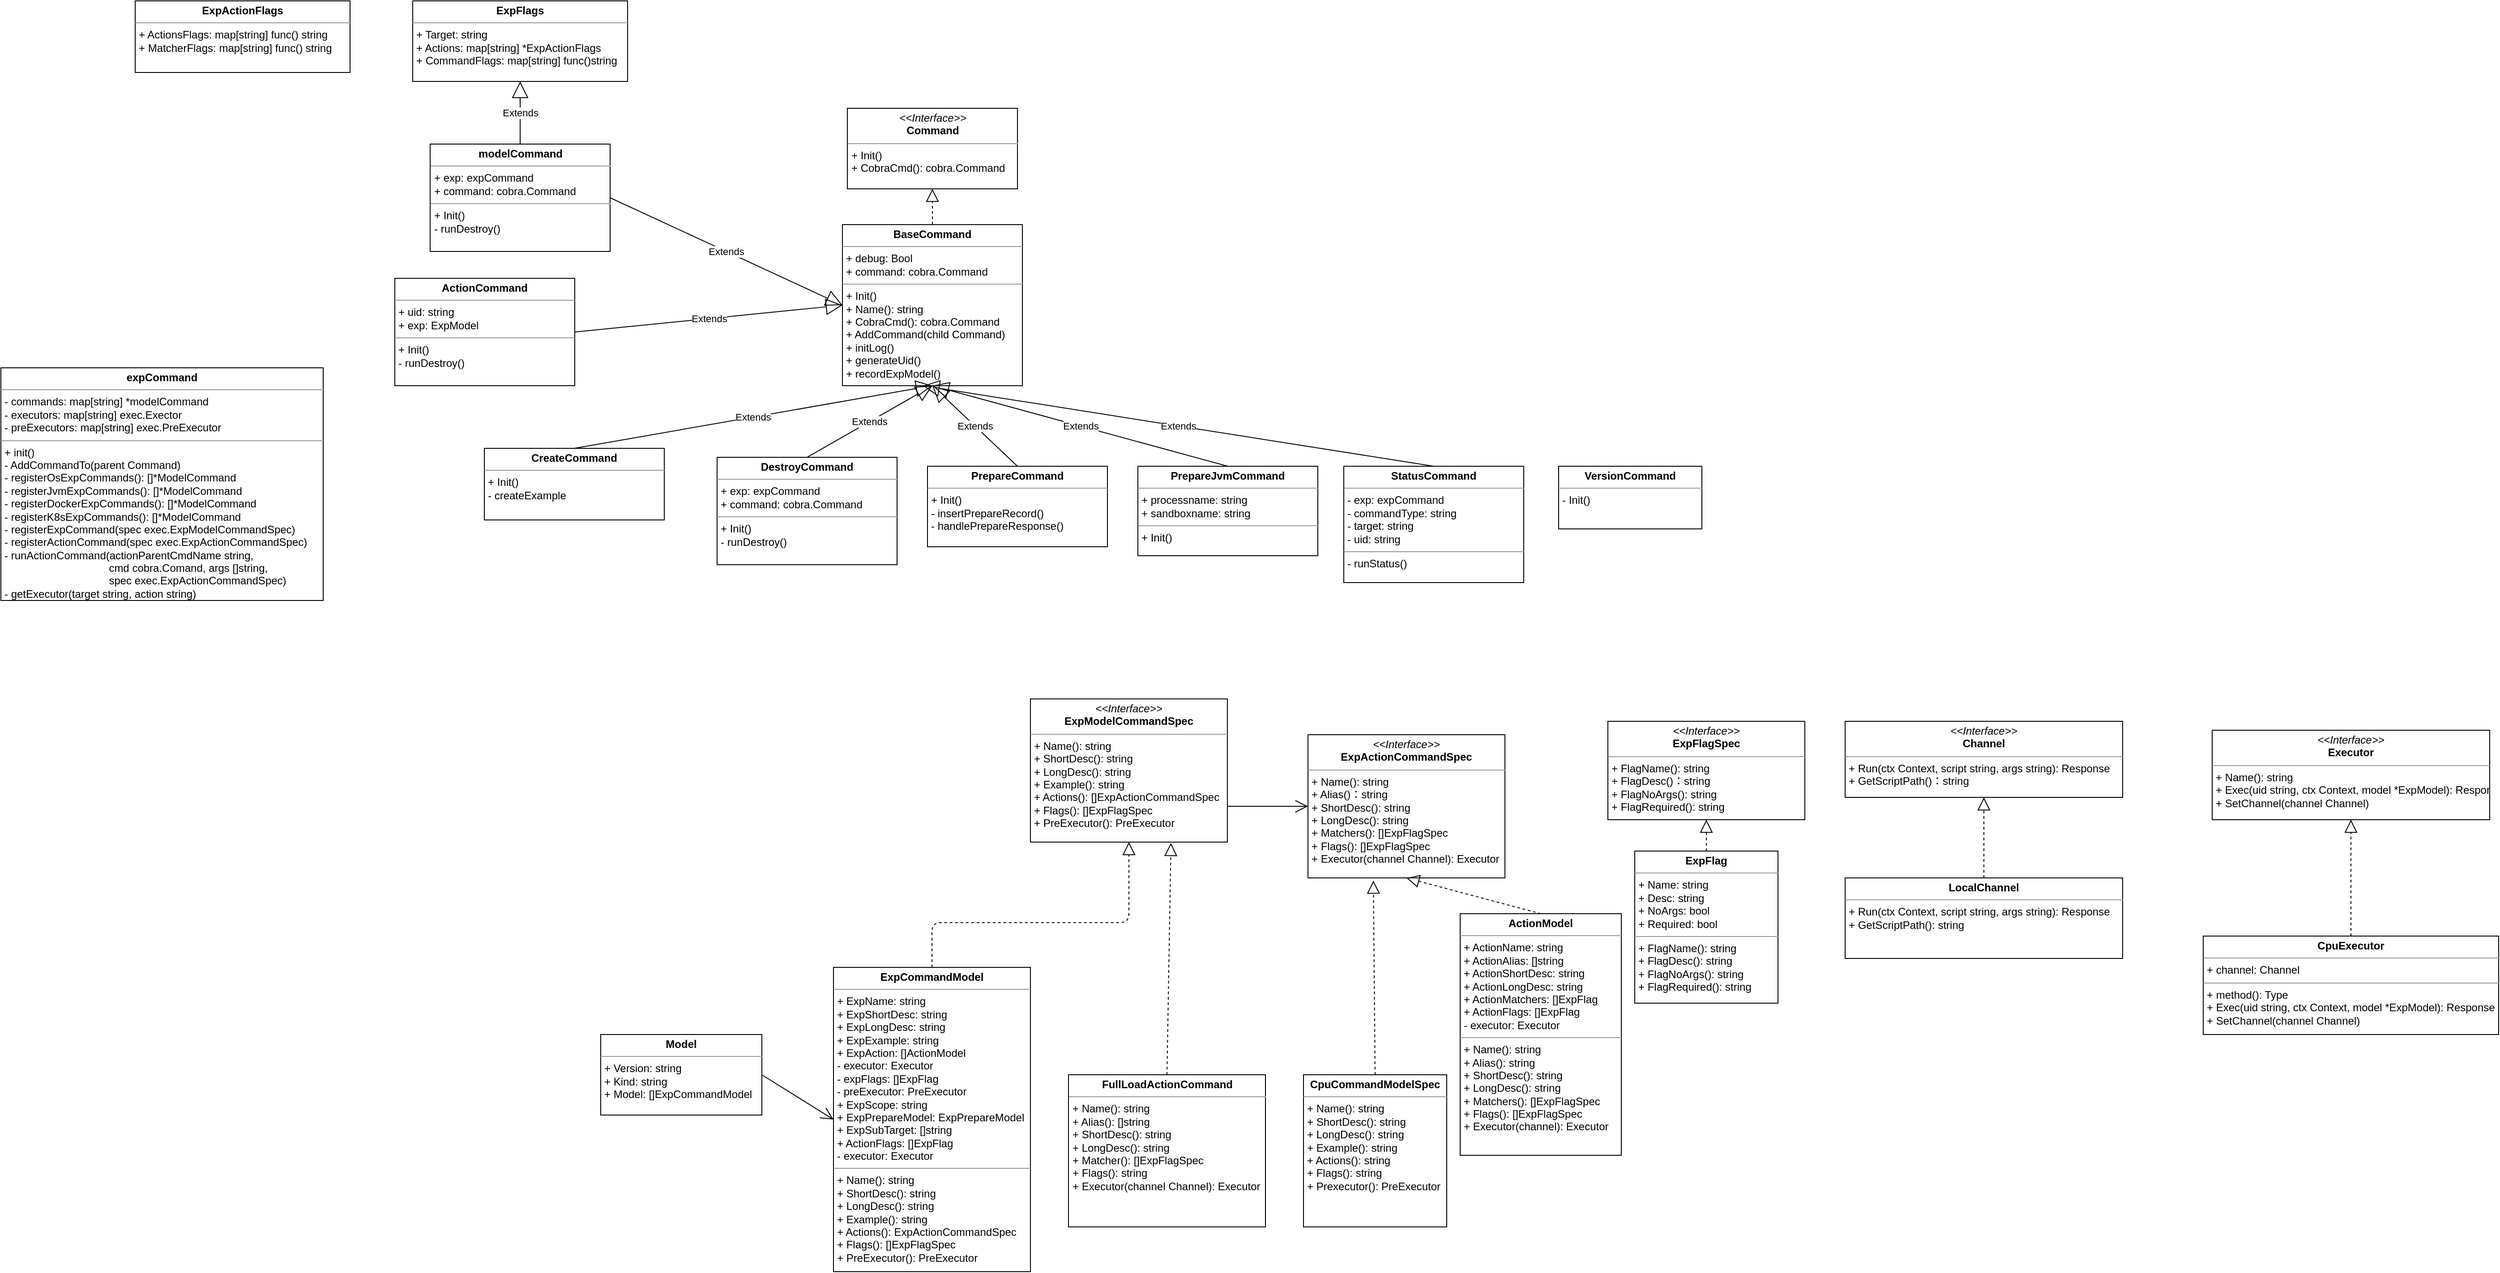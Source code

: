 <mxfile version="10.7.7" type="github"><diagram name="Page-1" id="c4acf3e9-155e-7222-9cf6-157b1a14988f"><mxGraphModel dx="2618" dy="616" grid="1" gridSize="10" guides="1" tooltips="1" connect="1" arrows="1" fold="1" page="1" pageScale="1" pageWidth="850" pageHeight="1100" background="#ffffff" math="0" shadow="0"><root><mxCell id="0"/><mxCell id="1" parent="0"/><mxCell id="Qn6g_-tQm5cKkw17LUSj-2" value="&lt;p style=&quot;margin: 0px ; margin-top: 4px ; text-align: center&quot;&gt;&lt;i&gt;&amp;lt;&amp;lt;Interface&amp;gt;&amp;gt;&lt;/i&gt;&lt;br&gt;&lt;b&gt;ExpModelCommandSpec&lt;/b&gt;&lt;/p&gt;&lt;hr size=&quot;1&quot;&gt;&lt;p style=&quot;margin: 0px ; margin-left: 4px&quot;&gt;+ Name(): string&lt;br&gt;+ ShortDesc(): string&lt;/p&gt;&lt;p style=&quot;margin: 0px ; margin-left: 4px&quot;&gt;+ LongDesc(): string&lt;br&gt;&lt;/p&gt;&lt;p style=&quot;margin: 0px ; margin-left: 4px&quot;&gt;+ Example(): string&lt;br&gt;&lt;/p&gt;&lt;p style=&quot;margin: 0px ; margin-left: 4px&quot;&gt;+ Actions(): []ExpActionCommandSpec&lt;br&gt;&lt;/p&gt;&lt;p style=&quot;margin: 0px ; margin-left: 4px&quot;&gt;+ Flags(): []ExpFlagSpec&lt;br&gt;&lt;/p&gt;&lt;p style=&quot;margin: 0px ; margin-left: 4px&quot;&gt;+ PreExecutor(): PreExecutor&lt;br&gt;&lt;/p&gt;" style="verticalAlign=top;align=left;overflow=fill;fontSize=12;fontFamily=Helvetica;html=1;" vertex="1" parent="1"><mxGeometry x="40" y="1220" width="220" height="160" as="geometry"/></mxCell><mxCell id="Qn6g_-tQm5cKkw17LUSj-3" value="&lt;p style=&quot;margin: 0px ; margin-top: 4px ; text-align: center&quot;&gt;&lt;i&gt;&amp;lt;&amp;lt;Interface&amp;gt;&amp;gt;&lt;/i&gt;&lt;br&gt;&lt;b&gt;ExpActionCommandSpec&lt;/b&gt;&lt;/p&gt;&lt;hr size=&quot;1&quot;&gt;&lt;p style=&quot;margin: 0px ; margin-left: 4px&quot;&gt;+ Name(): string&lt;/p&gt;&lt;p style=&quot;margin: 0px ; margin-left: 4px&quot;&gt;+ Alias()：string&lt;br&gt;+ ShortDesc(): string&lt;/p&gt;&lt;p style=&quot;margin: 0px ; margin-left: 4px&quot;&gt;+ LongDesc(): string&lt;br&gt;&lt;/p&gt;&lt;p style=&quot;margin: 0px ; margin-left: 4px&quot;&gt;+ Matchers(): []ExpFlagSpec&lt;/p&gt;&lt;p style=&quot;margin: 0px ; margin-left: 4px&quot;&gt;+ Flags(): []ExpFlagSpec&lt;br&gt;&lt;/p&gt;&lt;p style=&quot;margin: 0px ; margin-left: 4px&quot;&gt;+ Executor(channel Channel): Executor&lt;br&gt;&lt;/p&gt;" style="verticalAlign=top;align=left;overflow=fill;fontSize=12;fontFamily=Helvetica;html=1;" vertex="1" parent="1"><mxGeometry x="350" y="1260" width="220" height="160" as="geometry"/></mxCell><mxCell id="Qn6g_-tQm5cKkw17LUSj-4" value="&lt;p style=&quot;margin: 0px ; margin-top: 4px ; text-align: center&quot;&gt;&lt;i&gt;&amp;lt;&amp;lt;Interface&amp;gt;&amp;gt;&lt;/i&gt;&lt;br&gt;&lt;b&gt;ExpFlagSpec&lt;/b&gt;&lt;/p&gt;&lt;hr size=&quot;1&quot;&gt;&lt;p style=&quot;margin: 0px ; margin-left: 4px&quot;&gt;+ FlagName(): string&lt;/p&gt;&lt;p style=&quot;margin: 0px ; margin-left: 4px&quot;&gt;+ FlagDesc()：string&lt;br&gt;+ FlagNoArgs(): string&lt;/p&gt;&lt;p style=&quot;margin: 0px ; margin-left: 4px&quot;&gt;+ FlagRequired(): string&lt;/p&gt;" style="verticalAlign=top;align=left;overflow=fill;fontSize=12;fontFamily=Helvetica;html=1;" vertex="1" parent="1"><mxGeometry x="685" y="1245" width="220" height="110" as="geometry"/></mxCell><mxCell id="Qn6g_-tQm5cKkw17LUSj-5" value="&lt;p style=&quot;margin: 0px ; margin-top: 4px ; text-align: center&quot;&gt;&lt;b&gt;ExpFlag&lt;/b&gt;&lt;/p&gt;&lt;hr size=&quot;1&quot;&gt;&lt;p style=&quot;margin: 0px ; margin-left: 4px&quot;&gt;+ Name: string&lt;/p&gt;&lt;p style=&quot;margin: 0px ; margin-left: 4px&quot;&gt;+ Desc: string&lt;/p&gt;&lt;p style=&quot;margin: 0px ; margin-left: 4px&quot;&gt;+ NoArgs: bool&lt;/p&gt;&lt;p style=&quot;margin: 0px ; margin-left: 4px&quot;&gt;+ Required: bool&lt;/p&gt;&lt;hr size=&quot;1&quot;&gt;&lt;p style=&quot;margin: 0px ; margin-left: 4px&quot;&gt;+ FlagName(): string&lt;/p&gt;&lt;p style=&quot;margin: 0px ; margin-left: 4px&quot;&gt;+ FlagDesc(): string&lt;/p&gt;&lt;p style=&quot;margin: 0px ; margin-left: 4px&quot;&gt;+ FlagNoArgs(): string&lt;/p&gt;&lt;p style=&quot;margin: 0px ; margin-left: 4px&quot;&gt;+ FlagRequired(): string&lt;/p&gt;" style="verticalAlign=top;align=left;overflow=fill;fontSize=12;fontFamily=Helvetica;html=1;" vertex="1" parent="1"><mxGeometry x="715" y="1390" width="160" height="170" as="geometry"/></mxCell><mxCell id="Qn6g_-tQm5cKkw17LUSj-6" value="" style="endArrow=block;dashed=1;endFill=0;endSize=12;html=1;exitX=0.5;exitY=0;exitDx=0;exitDy=0;entryX=0.5;entryY=1;entryDx=0;entryDy=0;" edge="1" parent="1" source="Qn6g_-tQm5cKkw17LUSj-5" target="Qn6g_-tQm5cKkw17LUSj-4"><mxGeometry width="160" relative="1" as="geometry"><mxPoint x="505" y="1630" as="sourcePoint"/><mxPoint x="665" y="1630" as="targetPoint"/></mxGeometry></mxCell><mxCell id="Qn6g_-tQm5cKkw17LUSj-7" value="&lt;p style=&quot;margin: 0px ; margin-top: 4px ; text-align: center&quot;&gt;&lt;b&gt;ActionModel&lt;/b&gt;&lt;/p&gt;&lt;hr size=&quot;1&quot;&gt;&lt;p style=&quot;margin: 0px ; margin-left: 4px&quot;&gt;+ ActionName: string&lt;/p&gt;&lt;p style=&quot;margin: 0px ; margin-left: 4px&quot;&gt;+ ActionAlias: []string&lt;/p&gt;&lt;p style=&quot;margin: 0px ; margin-left: 4px&quot;&gt;+ ActionShortDesc: string&lt;/p&gt;&lt;p style=&quot;margin: 0px ; margin-left: 4px&quot;&gt;+ ActionLongDesc: string&lt;/p&gt;&lt;p style=&quot;margin: 0px ; margin-left: 4px&quot;&gt;+ ActionMatchers: []ExpFlag&lt;/p&gt;&lt;p style=&quot;margin: 0px ; margin-left: 4px&quot;&gt;+ ActionFlags: []ExpFlag&lt;/p&gt;&lt;p style=&quot;margin: 0px ; margin-left: 4px&quot;&gt;- executor: Executor&lt;/p&gt;&lt;hr size=&quot;1&quot;&gt;&lt;p style=&quot;margin: 0px ; margin-left: 4px&quot;&gt;+ Name(): string&lt;/p&gt;&lt;p style=&quot;margin: 0px ; margin-left: 4px&quot;&gt;+ Alias(): string&lt;/p&gt;&lt;p style=&quot;margin: 0px ; margin-left: 4px&quot;&gt;+ ShortDesc(): string&lt;/p&gt;&lt;p style=&quot;margin: 0px ; margin-left: 4px&quot;&gt;+ LongDesc(): string&lt;/p&gt;&lt;p style=&quot;margin: 0px ; margin-left: 4px&quot;&gt;+ Matchers(): []ExpFlagSpec&lt;/p&gt;&lt;p style=&quot;margin: 0px ; margin-left: 4px&quot;&gt;+ Flags(): []ExpFlagSpec&lt;/p&gt;&lt;p style=&quot;margin: 0px ; margin-left: 4px&quot;&gt;+ Executor(channel): Executor&lt;/p&gt;" style="verticalAlign=top;align=left;overflow=fill;fontSize=12;fontFamily=Helvetica;html=1;" vertex="1" parent="1"><mxGeometry x="520" y="1460" width="180" height="270" as="geometry"/></mxCell><mxCell id="Qn6g_-tQm5cKkw17LUSj-8" value="" style="endArrow=block;dashed=1;endFill=0;endSize=12;html=1;exitX=0.5;exitY=0;exitDx=0;exitDy=0;entryX=0.5;entryY=1;entryDx=0;entryDy=0;" edge="1" parent="1" source="Qn6g_-tQm5cKkw17LUSj-7" target="Qn6g_-tQm5cKkw17LUSj-3"><mxGeometry width="160" relative="1" as="geometry"><mxPoint x="620" y="1700" as="sourcePoint"/><mxPoint x="780" y="1700" as="targetPoint"/></mxGeometry></mxCell><mxCell id="Qn6g_-tQm5cKkw17LUSj-10" value="&lt;p style=&quot;margin: 0px ; margin-top: 4px ; text-align: center&quot;&gt;&lt;b&gt;ExpCommandModel&lt;/b&gt;&lt;/p&gt;&lt;hr size=&quot;1&quot;&gt;&lt;p style=&quot;margin: 0px ; margin-left: 4px&quot;&gt;+ ExpName: string&lt;/p&gt;&lt;p style=&quot;margin: 0px ; margin-left: 4px&quot;&gt;+ ExpShortDesc: string&lt;/p&gt;&lt;p style=&quot;margin: 0px ; margin-left: 4px&quot;&gt;+ ExpLongDesc: string&lt;/p&gt;&lt;p style=&quot;margin: 0px ; margin-left: 4px&quot;&gt;+ ExpExample: string&lt;/p&gt;&lt;p style=&quot;margin: 0px ; margin-left: 4px&quot;&gt;+ ExpAction: []ActionModel&lt;/p&gt;&lt;p style=&quot;margin: 0px ; margin-left: 4px&quot;&gt;- executor: Executor&lt;/p&gt;&lt;p style=&quot;margin: 0px ; margin-left: 4px&quot;&gt;- expFlags: []ExpFlag&lt;/p&gt;&lt;p style=&quot;margin: 0px ; margin-left: 4px&quot;&gt;- preExecutor: PreExecutor&lt;/p&gt;&lt;p style=&quot;margin: 0px ; margin-left: 4px&quot;&gt;+ ExpScope: string&lt;/p&gt;&lt;p style=&quot;margin: 0px ; margin-left: 4px&quot;&gt;+ ExpPrepareModel: ExpPrepareModel&lt;/p&gt;&lt;p style=&quot;margin: 0px ; margin-left: 4px&quot;&gt;+ ExpSubTarget: []string&lt;/p&gt;&lt;p style=&quot;margin: 0px ; margin-left: 4px&quot;&gt;+ ActionFlags: []ExpFlag&lt;/p&gt;&lt;p style=&quot;margin: 0px ; margin-left: 4px&quot;&gt;- executor: Executor&lt;/p&gt;&lt;hr size=&quot;1&quot;&gt;&lt;p style=&quot;margin: 0px ; margin-left: 4px&quot;&gt;+ Name(): string&lt;/p&gt;&lt;p style=&quot;margin: 0px ; margin-left: 4px&quot;&gt;+ ShortDesc(): string&lt;/p&gt;&lt;p style=&quot;margin: 0px ; margin-left: 4px&quot;&gt;+ LongDesc(): string&lt;/p&gt;&lt;p style=&quot;margin: 0px ; margin-left: 4px&quot;&gt;+ Example(): string&lt;/p&gt;&lt;p style=&quot;margin: 0px ; margin-left: 4px&quot;&gt;+ Actions(): ExpActionCommandSpec&lt;/p&gt;&lt;p style=&quot;margin: 0px ; margin-left: 4px&quot;&gt;&lt;span&gt;+ Flags(): []ExpFlagSpec&lt;/span&gt;&lt;br&gt;&lt;/p&gt;&lt;p style=&quot;margin: 0px ; margin-left: 4px&quot;&gt;+ PreExecutor(): PreExecutor&lt;/p&gt;" style="verticalAlign=top;align=left;overflow=fill;fontSize=12;fontFamily=Helvetica;html=1;" vertex="1" parent="1"><mxGeometry x="-180" y="1520" width="220" height="340" as="geometry"/></mxCell><mxCell id="Qn6g_-tQm5cKkw17LUSj-12" value="" style="endArrow=block;dashed=1;endFill=0;endSize=12;html=1;exitX=0.5;exitY=0;exitDx=0;exitDy=0;entryX=0.5;entryY=1;entryDx=0;entryDy=0;" edge="1" parent="1" source="Qn6g_-tQm5cKkw17LUSj-10" target="Qn6g_-tQm5cKkw17LUSj-2"><mxGeometry width="160" relative="1" as="geometry"><mxPoint x="480" y="1750" as="sourcePoint"/><mxPoint x="640" y="1750" as="targetPoint"/><Array as="points"><mxPoint x="-70" y="1470"/><mxPoint x="40" y="1470"/><mxPoint x="150" y="1470"/></Array></mxGeometry></mxCell><mxCell id="Qn6g_-tQm5cKkw17LUSj-13" value="&lt;p style=&quot;margin: 0px ; margin-top: 4px ; text-align: center&quot;&gt;&lt;b&gt;Model&lt;/b&gt;&lt;/p&gt;&lt;hr size=&quot;1&quot;&gt;&lt;p style=&quot;margin: 0px ; margin-left: 4px&quot;&gt;+ Version: string&lt;/p&gt;&lt;p style=&quot;margin: 0px ; margin-left: 4px&quot;&gt;+ Kind: string&lt;/p&gt;&lt;p style=&quot;margin: 0px ; margin-left: 4px&quot;&gt;+ Model: []ExpCommandModel&lt;/p&gt;&lt;p style=&quot;margin: 0px ; margin-left: 4px&quot;&gt;&lt;br&gt;&lt;/p&gt;" style="verticalAlign=top;align=left;overflow=fill;fontSize=12;fontFamily=Helvetica;html=1;" vertex="1" parent="1"><mxGeometry x="-440" y="1595" width="180" height="90" as="geometry"/></mxCell><mxCell id="Qn6g_-tQm5cKkw17LUSj-14" value="" style="endArrow=open;endFill=1;endSize=12;html=1;exitX=1;exitY=0.5;exitDx=0;exitDy=0;entryX=0;entryY=0.5;entryDx=0;entryDy=0;" edge="1" parent="1" source="Qn6g_-tQm5cKkw17LUSj-13" target="Qn6g_-tQm5cKkw17LUSj-10"><mxGeometry width="160" relative="1" as="geometry"><mxPoint x="-320" y="1790" as="sourcePoint"/><mxPoint x="-160" y="1790" as="targetPoint"/></mxGeometry></mxCell><mxCell id="Qn6g_-tQm5cKkw17LUSj-15" value="" style="endArrow=open;endFill=1;endSize=12;html=1;exitX=1;exitY=0.75;exitDx=0;exitDy=0;entryX=0;entryY=0.5;entryDx=0;entryDy=0;" edge="1" parent="1" source="Qn6g_-tQm5cKkw17LUSj-2" target="Qn6g_-tQm5cKkw17LUSj-3"><mxGeometry width="160" relative="1" as="geometry"><mxPoint x="370" y="1730" as="sourcePoint"/><mxPoint x="530" y="1730" as="targetPoint"/></mxGeometry></mxCell><mxCell id="Qn6g_-tQm5cKkw17LUSj-16" value="&lt;p style=&quot;margin: 0px ; margin-top: 4px ; text-align: center&quot;&gt;&lt;i&gt;&amp;lt;&amp;lt;Interface&amp;gt;&amp;gt;&lt;/i&gt;&lt;br&gt;&lt;b&gt;Channel&lt;/b&gt;&lt;/p&gt;&lt;hr size=&quot;1&quot;&gt;&lt;p style=&quot;margin: 0px ; margin-left: 4px&quot;&gt;+ Run(ctx Context, script string, args string): Response&lt;/p&gt;&lt;p style=&quot;margin: 0px ; margin-left: 4px&quot;&gt;+ GetScriptPath()：string&lt;br&gt;&lt;/p&gt;" style="verticalAlign=top;align=left;overflow=fill;fontSize=12;fontFamily=Helvetica;html=1;" vertex="1" parent="1"><mxGeometry x="950" y="1245" width="310" height="85" as="geometry"/></mxCell><mxCell id="Qn6g_-tQm5cKkw17LUSj-17" value="&lt;p style=&quot;margin: 0px ; margin-top: 4px ; text-align: center&quot;&gt;&lt;i&gt;&amp;lt;&amp;lt;Interface&amp;gt;&amp;gt;&lt;/i&gt;&lt;br&gt;&lt;b&gt;Executor&lt;/b&gt;&lt;/p&gt;&lt;hr size=&quot;1&quot;&gt;&lt;p style=&quot;margin: 0px ; margin-left: 4px&quot;&gt;+ Name(): string&lt;/p&gt;&lt;p style=&quot;margin: 0px ; margin-left: 4px&quot;&gt;+&lt;span&gt;&amp;nbsp;Exec(uid string, ctx Context, model *ExpModel): Response&lt;/span&gt;&lt;/p&gt;&lt;p style=&quot;margin: 0px ; margin-left: 4px&quot;&gt;+ SetChannel(channel Channel)&lt;br&gt;&lt;/p&gt;" style="verticalAlign=top;align=left;overflow=fill;fontSize=12;fontFamily=Helvetica;html=1;" vertex="1" parent="1"><mxGeometry x="1360" y="1255" width="310" height="100" as="geometry"/></mxCell><mxCell id="Qn6g_-tQm5cKkw17LUSj-18" value="&lt;p style=&quot;margin: 0px ; margin-top: 4px ; text-align: center&quot;&gt;&lt;b&gt;LocalChannel&lt;/b&gt;&lt;/p&gt;&lt;hr size=&quot;1&quot;&gt;&lt;p style=&quot;margin: 0px ; margin-left: 4px&quot;&gt;+ Run(ctx Context, script string, args string): Response&lt;/p&gt;&lt;p style=&quot;margin: 0px ; margin-left: 4px&quot;&gt;+ GetScriptPath(): string&lt;/p&gt;" style="verticalAlign=top;align=left;overflow=fill;fontSize=12;fontFamily=Helvetica;html=1;" vertex="1" parent="1"><mxGeometry x="950" y="1420" width="310" height="90" as="geometry"/></mxCell><mxCell id="Qn6g_-tQm5cKkw17LUSj-19" value="" style="endArrow=block;dashed=1;endFill=0;endSize=12;html=1;exitX=0.5;exitY=0;exitDx=0;exitDy=0;entryX=0.5;entryY=1;entryDx=0;entryDy=0;" edge="1" parent="1" source="Qn6g_-tQm5cKkw17LUSj-18" target="Qn6g_-tQm5cKkw17LUSj-16"><mxGeometry width="160" relative="1" as="geometry"><mxPoint x="960" y="1730" as="sourcePoint"/><mxPoint x="1120" y="1730" as="targetPoint"/></mxGeometry></mxCell><mxCell id="Qn6g_-tQm5cKkw17LUSj-20" value="&lt;p style=&quot;margin: 0px ; margin-top: 4px ; text-align: center&quot;&gt;&lt;b&gt;CpuCommandModelSpec&lt;/b&gt;&lt;/p&gt;&lt;hr size=&quot;1&quot;&gt;&lt;p style=&quot;margin: 0px ; margin-left: 4px&quot;&gt;+ Name(): string&lt;/p&gt;&lt;p style=&quot;margin: 0px ; margin-left: 4px&quot;&gt;+ ShortDesc(): string&lt;/p&gt;&lt;p style=&quot;margin: 0px ; margin-left: 4px&quot;&gt;+ LongDesc(): string&lt;/p&gt;&lt;p style=&quot;margin: 0px ; margin-left: 4px&quot;&gt;+ Example(): string&lt;/p&gt;&lt;p style=&quot;margin: 0px ; margin-left: 4px&quot;&gt;+ Actions(): string&lt;/p&gt;&lt;p style=&quot;margin: 0px ; margin-left: 4px&quot;&gt;+ Flags(): string&lt;/p&gt;&lt;p style=&quot;margin: 0px ; margin-left: 4px&quot;&gt;+ Prexecutor(): PreExecutor&lt;/p&gt;" style="verticalAlign=top;align=left;overflow=fill;fontSize=12;fontFamily=Helvetica;html=1;" vertex="1" parent="1"><mxGeometry x="345" y="1640" width="160" height="170" as="geometry"/></mxCell><mxCell id="Qn6g_-tQm5cKkw17LUSj-21" value="&lt;p style=&quot;margin: 0px ; margin-top: 4px ; text-align: center&quot;&gt;&lt;b&gt;FullLoadActionCommand&lt;/b&gt;&lt;/p&gt;&lt;hr size=&quot;1&quot;&gt;&lt;p style=&quot;margin: 0px ; margin-left: 4px&quot;&gt;&lt;/p&gt;&lt;p style=&quot;margin: 0px ; margin-left: 4px&quot;&gt;+ Name(): string&lt;/p&gt;&lt;p style=&quot;margin: 0px ; margin-left: 4px&quot;&gt;+ Alias(): []string&lt;/p&gt;&lt;p style=&quot;margin: 0px ; margin-left: 4px&quot;&gt;+ ShortDesc(): string&lt;/p&gt;&lt;p style=&quot;margin: 0px ; margin-left: 4px&quot;&gt;+ LongDesc(): string&lt;/p&gt;&lt;p style=&quot;margin: 0px ; margin-left: 4px&quot;&gt;+ Matcher(): []ExpFlagSpec&lt;/p&gt;&lt;p style=&quot;margin: 0px ; margin-left: 4px&quot;&gt;+ Flags(): string&lt;/p&gt;&lt;p style=&quot;margin: 0px ; margin-left: 4px&quot;&gt;+ Executor(channel Channel): Executor&lt;/p&gt;" style="verticalAlign=top;align=left;overflow=fill;fontSize=12;fontFamily=Helvetica;html=1;" vertex="1" parent="1"><mxGeometry x="82.5" y="1640" width="220" height="170" as="geometry"/></mxCell><mxCell id="Qn6g_-tQm5cKkw17LUSj-23" value="" style="endArrow=block;dashed=1;endFill=0;endSize=12;html=1;exitX=0.5;exitY=0;exitDx=0;exitDy=0;" edge="1" parent="1" source="Qn6g_-tQm5cKkw17LUSj-21"><mxGeometry width="160" relative="1" as="geometry"><mxPoint x="160" y="1850" as="sourcePoint"/><mxPoint x="197" y="1381" as="targetPoint"/></mxGeometry></mxCell><mxCell id="Qn6g_-tQm5cKkw17LUSj-24" value="" style="endArrow=block;dashed=1;endFill=0;endSize=12;html=1;exitX=0.5;exitY=0;exitDx=0;exitDy=0;entryX=0.332;entryY=1.019;entryDx=0;entryDy=0;entryPerimeter=0;" edge="1" parent="1" source="Qn6g_-tQm5cKkw17LUSj-20" target="Qn6g_-tQm5cKkw17LUSj-3"><mxGeometry width="160" relative="1" as="geometry"><mxPoint x="450" y="1880" as="sourcePoint"/><mxPoint x="610" y="1880" as="targetPoint"/></mxGeometry></mxCell><mxCell id="Qn6g_-tQm5cKkw17LUSj-29" value="&lt;p style=&quot;margin: 0px ; margin-top: 4px ; text-align: center&quot;&gt;&lt;b&gt;CpuExecutor&lt;/b&gt;&lt;/p&gt;&lt;hr size=&quot;1&quot;&gt;&lt;p style=&quot;margin: 0px ; margin-left: 4px&quot;&gt;+ channel: Channel&lt;/p&gt;&lt;hr size=&quot;1&quot;&gt;&lt;p style=&quot;margin: 0px ; margin-left: 4px&quot;&gt;+ method(): Type&lt;/p&gt;&lt;p style=&quot;margin: 0px ; margin-left: 4px&quot;&gt;+ Exec(uid string, ctx Context, model *ExpModel): Response&lt;/p&gt;&lt;p style=&quot;margin: 0px ; margin-left: 4px&quot;&gt;+ SetChannel(channel Channel)&amp;nbsp;&lt;/p&gt;" style="verticalAlign=top;align=left;overflow=fill;fontSize=12;fontFamily=Helvetica;html=1;" vertex="1" parent="1"><mxGeometry x="1350" y="1485" width="330" height="110" as="geometry"/></mxCell><mxCell id="Qn6g_-tQm5cKkw17LUSj-30" value="" style="endArrow=block;dashed=1;endFill=0;endSize=12;html=1;exitX=0.5;exitY=0;exitDx=0;exitDy=0;entryX=0.5;entryY=1;entryDx=0;entryDy=0;" edge="1" parent="1" source="Qn6g_-tQm5cKkw17LUSj-29" target="Qn6g_-tQm5cKkw17LUSj-17"><mxGeometry width="160" relative="1" as="geometry"><mxPoint x="1240" y="1780" as="sourcePoint"/><mxPoint x="1400" y="1780" as="targetPoint"/></mxGeometry></mxCell><mxCell id="Qn6g_-tQm5cKkw17LUSj-31" value="&lt;p style=&quot;margin: 0px ; margin-top: 4px ; text-align: center&quot;&gt;&lt;i&gt;&amp;lt;&amp;lt;Interface&amp;gt;&amp;gt;&lt;/i&gt;&lt;br&gt;&lt;b&gt;Command&lt;/b&gt;&lt;/p&gt;&lt;hr size=&quot;1&quot;&gt;&lt;p style=&quot;margin: 0px ; margin-left: 4px&quot;&gt;+ Init()&lt;br&gt;+ CobraCmd(): cobra.Command&lt;/p&gt;" style="verticalAlign=top;align=left;overflow=fill;fontSize=12;fontFamily=Helvetica;html=1;" vertex="1" parent="1"><mxGeometry x="-164.5" y="560" width="190" height="90" as="geometry"/></mxCell><mxCell id="Qn6g_-tQm5cKkw17LUSj-32" value="&lt;p style=&quot;margin: 0px ; margin-top: 4px ; text-align: center&quot;&gt;&lt;b&gt;BaseCommand&lt;/b&gt;&lt;/p&gt;&lt;hr size=&quot;1&quot;&gt;&lt;p style=&quot;margin: 0px ; margin-left: 4px&quot;&gt;+ debug: Bool&lt;/p&gt;&lt;p style=&quot;margin: 0px ; margin-left: 4px&quot;&gt;+ command: cobra.Command&lt;/p&gt;&lt;hr size=&quot;1&quot;&gt;&lt;p style=&quot;margin: 0px ; margin-left: 4px&quot;&gt;+ Init()&lt;/p&gt;&lt;p style=&quot;margin: 0px ; margin-left: 4px&quot;&gt;+ Name(): string&lt;/p&gt;&lt;p style=&quot;margin: 0px ; margin-left: 4px&quot;&gt;+ CobraCmd(): cobra.Command&lt;/p&gt;&lt;p style=&quot;margin: 0px ; margin-left: 4px&quot;&gt;+ AddCommand(child Command)&lt;/p&gt;&lt;p style=&quot;margin: 0px ; margin-left: 4px&quot;&gt;+ initLog()&lt;/p&gt;&lt;p style=&quot;margin: 0px ; margin-left: 4px&quot;&gt;+&amp;nbsp;&lt;span&gt;generateUid()&lt;/span&gt;&lt;/p&gt;&lt;p style=&quot;margin: 0px ; margin-left: 4px&quot;&gt;&lt;span&gt;+ recordExpModel()&lt;/span&gt;&lt;/p&gt;" style="verticalAlign=top;align=left;overflow=fill;fontSize=12;fontFamily=Helvetica;html=1;" vertex="1" parent="1"><mxGeometry x="-170" y="690" width="201" height="180" as="geometry"/></mxCell><mxCell id="Qn6g_-tQm5cKkw17LUSj-33" value="" style="endArrow=block;dashed=1;endFill=0;endSize=12;html=1;exitX=0.5;exitY=0;exitDx=0;exitDy=0;entryX=0.5;entryY=1;entryDx=0;entryDy=0;" edge="1" parent="1" source="Qn6g_-tQm5cKkw17LUSj-32" target="Qn6g_-tQm5cKkw17LUSj-31"><mxGeometry width="160" relative="1" as="geometry"><mxPoint x="-54.5" y="900" as="sourcePoint"/><mxPoint x="105.5" y="900" as="targetPoint"/></mxGeometry></mxCell><mxCell id="Qn6g_-tQm5cKkw17LUSj-34" value="&lt;p style=&quot;margin: 0px ; margin-top: 4px ; text-align: center&quot;&gt;&lt;b&gt;CreateCommand&lt;/b&gt;&lt;/p&gt;&lt;hr size=&quot;1&quot;&gt;&lt;p style=&quot;margin: 0px ; margin-left: 4px&quot;&gt;+ Init()&lt;/p&gt;&lt;p style=&quot;margin: 0px ; margin-left: 4px&quot;&gt;- createExample&lt;/p&gt;" style="verticalAlign=top;align=left;overflow=fill;fontSize=12;fontFamily=Helvetica;html=1;" vertex="1" parent="1"><mxGeometry x="-570" y="940" width="201" height="80" as="geometry"/></mxCell><mxCell id="Qn6g_-tQm5cKkw17LUSj-35" value="Extends" style="endArrow=block;endSize=16;endFill=0;html=1;exitX=0.5;exitY=0;exitDx=0;exitDy=0;entryX=0.5;entryY=1;entryDx=0;entryDy=0;" edge="1" parent="1" source="Qn6g_-tQm5cKkw17LUSj-34" target="Qn6g_-tQm5cKkw17LUSj-32"><mxGeometry width="160" relative="1" as="geometry"><mxPoint x="-230" y="970" as="sourcePoint"/><mxPoint x="-70" y="970" as="targetPoint"/></mxGeometry></mxCell><mxCell id="Qn6g_-tQm5cKkw17LUSj-36" value="&lt;p style=&quot;margin: 0px ; margin-top: 4px ; text-align: center&quot;&gt;&lt;b&gt;DestroyCommand&lt;/b&gt;&lt;/p&gt;&lt;hr size=&quot;1&quot;&gt;&lt;p style=&quot;margin: 0px ; margin-left: 4px&quot;&gt;+ exp: expCommand&lt;/p&gt;&lt;p style=&quot;margin: 0px ; margin-left: 4px&quot;&gt;+ command: cobra.Command&lt;/p&gt;&lt;hr size=&quot;1&quot;&gt;&lt;p style=&quot;margin: 0px ; margin-left: 4px&quot;&gt;+ Init()&lt;/p&gt;&lt;p style=&quot;margin: 0px ; margin-left: 4px&quot;&gt;-&amp;nbsp;&lt;span&gt;runDestroy()&lt;/span&gt;&lt;/p&gt;" style="verticalAlign=top;align=left;overflow=fill;fontSize=12;fontFamily=Helvetica;html=1;" vertex="1" parent="1"><mxGeometry x="-310" y="950" width="201" height="120" as="geometry"/></mxCell><mxCell id="Qn6g_-tQm5cKkw17LUSj-37" value="Extends" style="endArrow=block;endSize=16;endFill=0;html=1;exitX=0.5;exitY=0;exitDx=0;exitDy=0;entryX=0.5;entryY=1;entryDx=0;entryDy=0;" edge="1" parent="1" source="Qn6g_-tQm5cKkw17LUSj-36" target="Qn6g_-tQm5cKkw17LUSj-32"><mxGeometry width="160" relative="1" as="geometry"><mxPoint x="115" y="1000" as="sourcePoint"/><mxPoint x="425" y="930" as="targetPoint"/></mxGeometry></mxCell><mxCell id="Qn6g_-tQm5cKkw17LUSj-39" value="&lt;p style=&quot;margin: 0px ; margin-top: 4px ; text-align: center&quot;&gt;&lt;b&gt;PrepareCommand&lt;/b&gt;&lt;/p&gt;&lt;hr size=&quot;1&quot;&gt;&lt;p style=&quot;margin: 0px ; margin-left: 4px&quot;&gt;+ Init()&lt;/p&gt;&lt;p style=&quot;margin: 0px ; margin-left: 4px&quot;&gt;-&amp;nbsp;&lt;span&gt;insertPrepareRecord()&lt;/span&gt;&lt;/p&gt;&lt;p style=&quot;margin: 0px ; margin-left: 4px&quot;&gt;- handlePrepareResponse()&lt;/p&gt;" style="verticalAlign=top;align=left;overflow=fill;fontSize=12;fontFamily=Helvetica;html=1;" vertex="1" parent="1"><mxGeometry x="-75" y="960" width="201" height="90" as="geometry"/></mxCell><mxCell id="Qn6g_-tQm5cKkw17LUSj-40" value="Extends" style="endArrow=block;endSize=16;endFill=0;html=1;exitX=0.5;exitY=0;exitDx=0;exitDy=0;entryX=0.5;entryY=1;entryDx=0;entryDy=0;" edge="1" parent="1" source="Qn6g_-tQm5cKkw17LUSj-39" target="Qn6g_-tQm5cKkw17LUSj-32"><mxGeometry width="160" relative="1" as="geometry"><mxPoint x="-199" y="960" as="sourcePoint"/><mxPoint x="-59" y="880" as="targetPoint"/></mxGeometry></mxCell><mxCell id="Qn6g_-tQm5cKkw17LUSj-42" value="&lt;p style=&quot;margin: 0px ; margin-top: 4px ; text-align: center&quot;&gt;&lt;b&gt;PrepareJvmCommand&lt;/b&gt;&lt;/p&gt;&lt;hr size=&quot;1&quot;&gt;&lt;p style=&quot;margin: 0px ; margin-left: 4px&quot;&gt;+ processname: string&lt;/p&gt;&lt;p style=&quot;margin: 0px ; margin-left: 4px&quot;&gt;+ sandboxname: string&lt;/p&gt;&lt;hr size=&quot;1&quot;&gt;&lt;p style=&quot;margin: 0px ; margin-left: 4px&quot;&gt;+ Init()&lt;/p&gt;" style="verticalAlign=top;align=left;overflow=fill;fontSize=12;fontFamily=Helvetica;html=1;" vertex="1" parent="1"><mxGeometry x="160" y="960" width="201" height="100" as="geometry"/></mxCell><mxCell id="Qn6g_-tQm5cKkw17LUSj-43" value="&lt;p style=&quot;margin: 0px ; margin-top: 4px ; text-align: center&quot;&gt;&lt;b&gt;StatusCommand&lt;/b&gt;&lt;/p&gt;&lt;hr size=&quot;1&quot;&gt;&lt;p style=&quot;margin: 0px ; margin-left: 4px&quot;&gt;- exp: expCommand&lt;/p&gt;&lt;p style=&quot;margin: 0px ; margin-left: 4px&quot;&gt;- commandType: string&lt;/p&gt;&lt;p style=&quot;margin: 0px ; margin-left: 4px&quot;&gt;- target: string&lt;/p&gt;&lt;p style=&quot;margin: 0px ; margin-left: 4px&quot;&gt;- uid: string&lt;/p&gt;&lt;hr size=&quot;1&quot;&gt;&lt;p style=&quot;margin: 0px ; margin-left: 4px&quot;&gt;- runStatus()&lt;/p&gt;" style="verticalAlign=top;align=left;overflow=fill;fontSize=12;fontFamily=Helvetica;html=1;" vertex="1" parent="1"><mxGeometry x="390" y="960" width="201" height="130" as="geometry"/></mxCell><mxCell id="Qn6g_-tQm5cKkw17LUSj-44" value="Extends" style="endArrow=block;endSize=16;endFill=0;html=1;exitX=0.5;exitY=0;exitDx=0;exitDy=0;entryX=0.5;entryY=1;entryDx=0;entryDy=0;" edge="1" parent="1" source="Qn6g_-tQm5cKkw17LUSj-42" target="Qn6g_-tQm5cKkw17LUSj-32"><mxGeometry width="160" relative="1" as="geometry"><mxPoint x="197.5" y="940" as="sourcePoint"/><mxPoint x="102.5" y="850" as="targetPoint"/></mxGeometry></mxCell><mxCell id="Qn6g_-tQm5cKkw17LUSj-45" value="Extends" style="endArrow=block;endSize=16;endFill=0;html=1;exitX=0.5;exitY=0;exitDx=0;exitDy=0;" edge="1" parent="1" source="Qn6g_-tQm5cKkw17LUSj-43"><mxGeometry width="160" relative="1" as="geometry"><mxPoint x="540" y="940" as="sourcePoint"/><mxPoint x="-80" y="870" as="targetPoint"/></mxGeometry></mxCell><mxCell id="Qn6g_-tQm5cKkw17LUSj-46" value="&lt;p style=&quot;margin: 0px ; margin-top: 4px ; text-align: center&quot;&gt;&lt;b&gt;VersionCommand&lt;/b&gt;&lt;/p&gt;&lt;hr size=&quot;1&quot;&gt;&lt;p style=&quot;margin: 0px ; margin-left: 4px&quot;&gt;- Init()&lt;/p&gt;" style="verticalAlign=top;align=left;overflow=fill;fontSize=12;fontFamily=Helvetica;html=1;" vertex="1" parent="1"><mxGeometry x="630" y="960" width="160" height="70" as="geometry"/></mxCell><mxCell id="Qn6g_-tQm5cKkw17LUSj-47" value="&lt;p style=&quot;margin: 0px ; margin-top: 4px ; text-align: center&quot;&gt;&lt;b&gt;modelCommand&lt;/b&gt;&lt;/p&gt;&lt;hr size=&quot;1&quot;&gt;&lt;p style=&quot;margin: 0px ; margin-left: 4px&quot;&gt;+ exp: expCommand&lt;/p&gt;&lt;p style=&quot;margin: 0px ; margin-left: 4px&quot;&gt;+ command: cobra.Command&lt;/p&gt;&lt;hr size=&quot;1&quot;&gt;&lt;p style=&quot;margin: 0px ; margin-left: 4px&quot;&gt;+ Init()&lt;/p&gt;&lt;p style=&quot;margin: 0px ; margin-left: 4px&quot;&gt;-&amp;nbsp;&lt;span&gt;runDestroy()&lt;/span&gt;&lt;/p&gt;" style="verticalAlign=top;align=left;overflow=fill;fontSize=12;fontFamily=Helvetica;html=1;" vertex="1" parent="1"><mxGeometry x="-630.5" y="600" width="201" height="120" as="geometry"/></mxCell><mxCell id="Qn6g_-tQm5cKkw17LUSj-48" value="&lt;p style=&quot;margin: 0px ; margin-top: 4px ; text-align: center&quot;&gt;&lt;b&gt;ExpFlags&lt;/b&gt;&lt;/p&gt;&lt;hr size=&quot;1&quot;&gt;&lt;p style=&quot;margin: 0px ; margin-left: 4px&quot;&gt;+ Target: string&lt;/p&gt;&lt;p style=&quot;margin: 0px ; margin-left: 4px&quot;&gt;+ Actions: map[string] *ExpActionFlags&lt;/p&gt;&lt;p style=&quot;margin: 0px ; margin-left: 4px&quot;&gt;+ CommandFlags: map[string] func()string&lt;/p&gt;" style="verticalAlign=top;align=left;overflow=fill;fontSize=12;fontFamily=Helvetica;html=1;" vertex="1" parent="1"><mxGeometry x="-650" y="440" width="240" height="90" as="geometry"/></mxCell><mxCell id="Qn6g_-tQm5cKkw17LUSj-49" value="Extends" style="endArrow=block;endSize=16;endFill=0;html=1;exitX=0.5;exitY=0;exitDx=0;exitDy=0;entryX=0.5;entryY=1;entryDx=0;entryDy=0;" edge="1" parent="1" source="Qn6g_-tQm5cKkw17LUSj-47" target="Qn6g_-tQm5cKkw17LUSj-48"><mxGeometry width="160" relative="1" as="geometry"><mxPoint x="-680" y="830" as="sourcePoint"/><mxPoint x="-520" y="830" as="targetPoint"/></mxGeometry></mxCell><mxCell id="Qn6g_-tQm5cKkw17LUSj-50" value="Extends" style="endArrow=block;endSize=16;endFill=0;html=1;exitX=1;exitY=0.5;exitDx=0;exitDy=0;entryX=0;entryY=0.5;entryDx=0;entryDy=0;" edge="1" parent="1" source="Qn6g_-tQm5cKkw17LUSj-47" target="Qn6g_-tQm5cKkw17LUSj-32"><mxGeometry width="160" relative="1" as="geometry"><mxPoint x="-400" y="760" as="sourcePoint"/><mxPoint x="-240" y="760" as="targetPoint"/></mxGeometry></mxCell><mxCell id="Qn6g_-tQm5cKkw17LUSj-51" value="&lt;p style=&quot;margin: 0px ; margin-top: 4px ; text-align: center&quot;&gt;&lt;b&gt;expCommand&lt;/b&gt;&lt;/p&gt;&lt;hr size=&quot;1&quot;&gt;&lt;p style=&quot;margin: 0px ; margin-left: 4px&quot;&gt;- commands: map[string] *modelCommand&lt;/p&gt;&lt;p style=&quot;margin: 0px ; margin-left: 4px&quot;&gt;- executors: map[string] exec.Exector&lt;/p&gt;&lt;p style=&quot;margin: 0px ; margin-left: 4px&quot;&gt;- preExecutors: map[string] exec.PreExecutor&lt;/p&gt;&lt;hr size=&quot;1&quot;&gt;&lt;p style=&quot;margin: 0px ; margin-left: 4px&quot;&gt;+ init()&lt;/p&gt;&lt;p style=&quot;margin: 0px ; margin-left: 4px&quot;&gt;- AddCommandTo(parent Command)&lt;/p&gt;&lt;p style=&quot;margin: 0px ; margin-left: 4px&quot;&gt;- registerOsExpCommands(): []*ModelCommand&lt;/p&gt;&lt;p style=&quot;margin: 0px ; margin-left: 4px&quot;&gt;- registerJvmExpCommands(): []*ModelCommand&lt;/p&gt;&lt;p style=&quot;margin: 0px ; margin-left: 4px&quot;&gt;- registerDockerExpCommands(): []*ModelCommand&lt;/p&gt;&lt;p style=&quot;margin: 0px ; margin-left: 4px&quot;&gt;- registerK8sExpCommands(): []*ModelCommand&lt;/p&gt;&lt;p style=&quot;margin: 0px ; margin-left: 4px&quot;&gt;- registerExpCommand(spec exec.ExpModelCommandSpec)&lt;/p&gt;&lt;p style=&quot;margin: 0px ; margin-left: 4px&quot;&gt;- registerActionCommand(spec exec.ExpActionCommandSpec)&lt;/p&gt;&lt;p style=&quot;margin: 0px ; margin-left: 4px&quot;&gt;- runActionCommand(actionParentCmdName string,&amp;nbsp;&lt;/p&gt;&lt;p style=&quot;margin: 0px ; margin-left: 4px&quot;&gt;&lt;span&gt;&amp;nbsp; &amp;nbsp; &amp;nbsp; &amp;nbsp; &amp;nbsp; &amp;nbsp; &amp;nbsp; &amp;nbsp; &amp;nbsp; &amp;nbsp; &amp;nbsp; &amp;nbsp; &amp;nbsp; &amp;nbsp; &amp;nbsp; &amp;nbsp; &amp;nbsp; &amp;nbsp;cmd cobra.Comand, args []string,&amp;nbsp;&lt;/span&gt;&lt;/p&gt;&lt;p style=&quot;margin: 0px ; margin-left: 4px&quot;&gt;&lt;span&gt;&amp;nbsp; &amp;nbsp; &amp;nbsp; &amp;nbsp; &amp;nbsp; &amp;nbsp; &amp;nbsp; &amp;nbsp; &amp;nbsp; &amp;nbsp; &amp;nbsp; &amp;nbsp; &amp;nbsp; &amp;nbsp; &amp;nbsp; &amp;nbsp; &amp;nbsp; &amp;nbsp;spec exec.ExpActionCommandSpec)&lt;/span&gt;&lt;/p&gt;&lt;p style=&quot;margin: 0px ; margin-left: 4px&quot;&gt;&lt;span&gt;- getExecutor(target string, action string)&lt;/span&gt;&lt;/p&gt;" style="verticalAlign=top;align=left;overflow=fill;fontSize=12;fontFamily=Helvetica;html=1;" vertex="1" parent="1"><mxGeometry x="-1110" y="850" width="360" height="260" as="geometry"/></mxCell><mxCell id="Qn6g_-tQm5cKkw17LUSj-52" value="&lt;p style=&quot;margin: 0px ; margin-top: 4px ; text-align: center&quot;&gt;&lt;b&gt;ActionCommand&lt;/b&gt;&lt;/p&gt;&lt;hr size=&quot;1&quot;&gt;&lt;p style=&quot;margin: 0px ; margin-left: 4px&quot;&gt;+ uid: string&lt;/p&gt;&lt;p style=&quot;margin: 0px ; margin-left: 4px&quot;&gt;+ exp: ExpModel&lt;/p&gt;&lt;hr size=&quot;1&quot;&gt;&lt;p style=&quot;margin: 0px ; margin-left: 4px&quot;&gt;+ Init()&lt;/p&gt;&lt;p style=&quot;margin: 0px ; margin-left: 4px&quot;&gt;-&amp;nbsp;&lt;span&gt;runDestroy()&lt;/span&gt;&lt;/p&gt;" style="verticalAlign=top;align=left;overflow=fill;fontSize=12;fontFamily=Helvetica;html=1;" vertex="1" parent="1"><mxGeometry x="-670" y="750" width="201" height="120" as="geometry"/></mxCell><mxCell id="Qn6g_-tQm5cKkw17LUSj-53" value="Extends" style="endArrow=block;endSize=16;endFill=0;html=1;exitX=1;exitY=0.5;exitDx=0;exitDy=0;entryX=0;entryY=0.5;entryDx=0;entryDy=0;" edge="1" parent="1" source="Qn6g_-tQm5cKkw17LUSj-52" target="Qn6g_-tQm5cKkw17LUSj-32"><mxGeometry width="160" relative="1" as="geometry"><mxPoint x="-419" y="670" as="sourcePoint"/><mxPoint x="-160" y="790" as="targetPoint"/></mxGeometry></mxCell><mxCell id="Qn6g_-tQm5cKkw17LUSj-54" value="&lt;p style=&quot;margin: 0px ; margin-top: 4px ; text-align: center&quot;&gt;&lt;b&gt;ExpActionFlags&lt;/b&gt;&lt;/p&gt;&lt;hr size=&quot;1&quot;&gt;&lt;p style=&quot;margin: 0px ; margin-left: 4px&quot;&gt;+ ActionsFlags: map[string] func() string&lt;/p&gt;&lt;p style=&quot;margin: 0px ; margin-left: 4px&quot;&gt;+ MatcherFlags: map[string] func() string&lt;/p&gt;" style="verticalAlign=top;align=left;overflow=fill;fontSize=12;fontFamily=Helvetica;html=1;" vertex="1" parent="1"><mxGeometry x="-960" y="440" width="240" height="80" as="geometry"/></mxCell></root></mxGraphModel></diagram></mxfile>